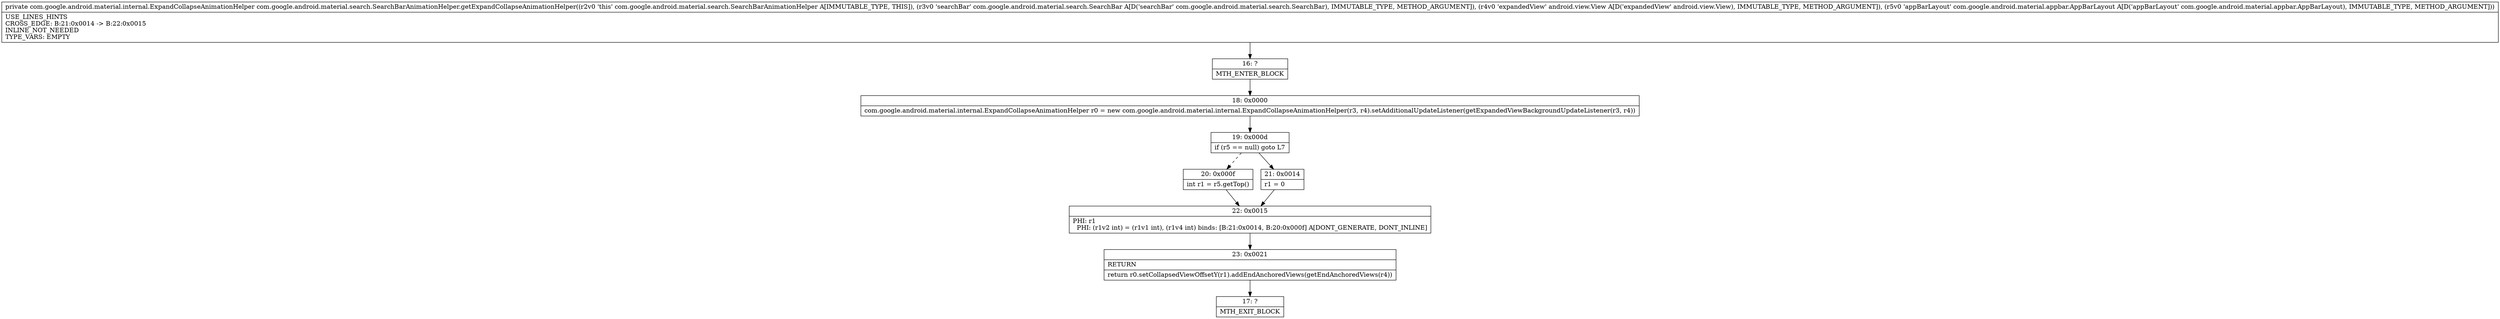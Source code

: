digraph "CFG forcom.google.android.material.search.SearchBarAnimationHelper.getExpandCollapseAnimationHelper(Lcom\/google\/android\/material\/search\/SearchBar;Landroid\/view\/View;Lcom\/google\/android\/material\/appbar\/AppBarLayout;)Lcom\/google\/android\/material\/internal\/ExpandCollapseAnimationHelper;" {
Node_16 [shape=record,label="{16\:\ ?|MTH_ENTER_BLOCK\l}"];
Node_18 [shape=record,label="{18\:\ 0x0000|com.google.android.material.internal.ExpandCollapseAnimationHelper r0 = new com.google.android.material.internal.ExpandCollapseAnimationHelper(r3, r4).setAdditionalUpdateListener(getExpandedViewBackgroundUpdateListener(r3, r4))\l}"];
Node_19 [shape=record,label="{19\:\ 0x000d|if (r5 == null) goto L7\l}"];
Node_20 [shape=record,label="{20\:\ 0x000f|int r1 = r5.getTop()\l}"];
Node_22 [shape=record,label="{22\:\ 0x0015|PHI: r1 \l  PHI: (r1v2 int) = (r1v1 int), (r1v4 int) binds: [B:21:0x0014, B:20:0x000f] A[DONT_GENERATE, DONT_INLINE]\l}"];
Node_23 [shape=record,label="{23\:\ 0x0021|RETURN\l|return r0.setCollapsedViewOffsetY(r1).addEndAnchoredViews(getEndAnchoredViews(r4))\l}"];
Node_17 [shape=record,label="{17\:\ ?|MTH_EXIT_BLOCK\l}"];
Node_21 [shape=record,label="{21\:\ 0x0014|r1 = 0\l}"];
MethodNode[shape=record,label="{private com.google.android.material.internal.ExpandCollapseAnimationHelper com.google.android.material.search.SearchBarAnimationHelper.getExpandCollapseAnimationHelper((r2v0 'this' com.google.android.material.search.SearchBarAnimationHelper A[IMMUTABLE_TYPE, THIS]), (r3v0 'searchBar' com.google.android.material.search.SearchBar A[D('searchBar' com.google.android.material.search.SearchBar), IMMUTABLE_TYPE, METHOD_ARGUMENT]), (r4v0 'expandedView' android.view.View A[D('expandedView' android.view.View), IMMUTABLE_TYPE, METHOD_ARGUMENT]), (r5v0 'appBarLayout' com.google.android.material.appbar.AppBarLayout A[D('appBarLayout' com.google.android.material.appbar.AppBarLayout), IMMUTABLE_TYPE, METHOD_ARGUMENT]))  | USE_LINES_HINTS\lCROSS_EDGE: B:21:0x0014 \-\> B:22:0x0015\lINLINE_NOT_NEEDED\lTYPE_VARS: EMPTY\l}"];
MethodNode -> Node_16;Node_16 -> Node_18;
Node_18 -> Node_19;
Node_19 -> Node_20[style=dashed];
Node_19 -> Node_21;
Node_20 -> Node_22;
Node_22 -> Node_23;
Node_23 -> Node_17;
Node_21 -> Node_22;
}

